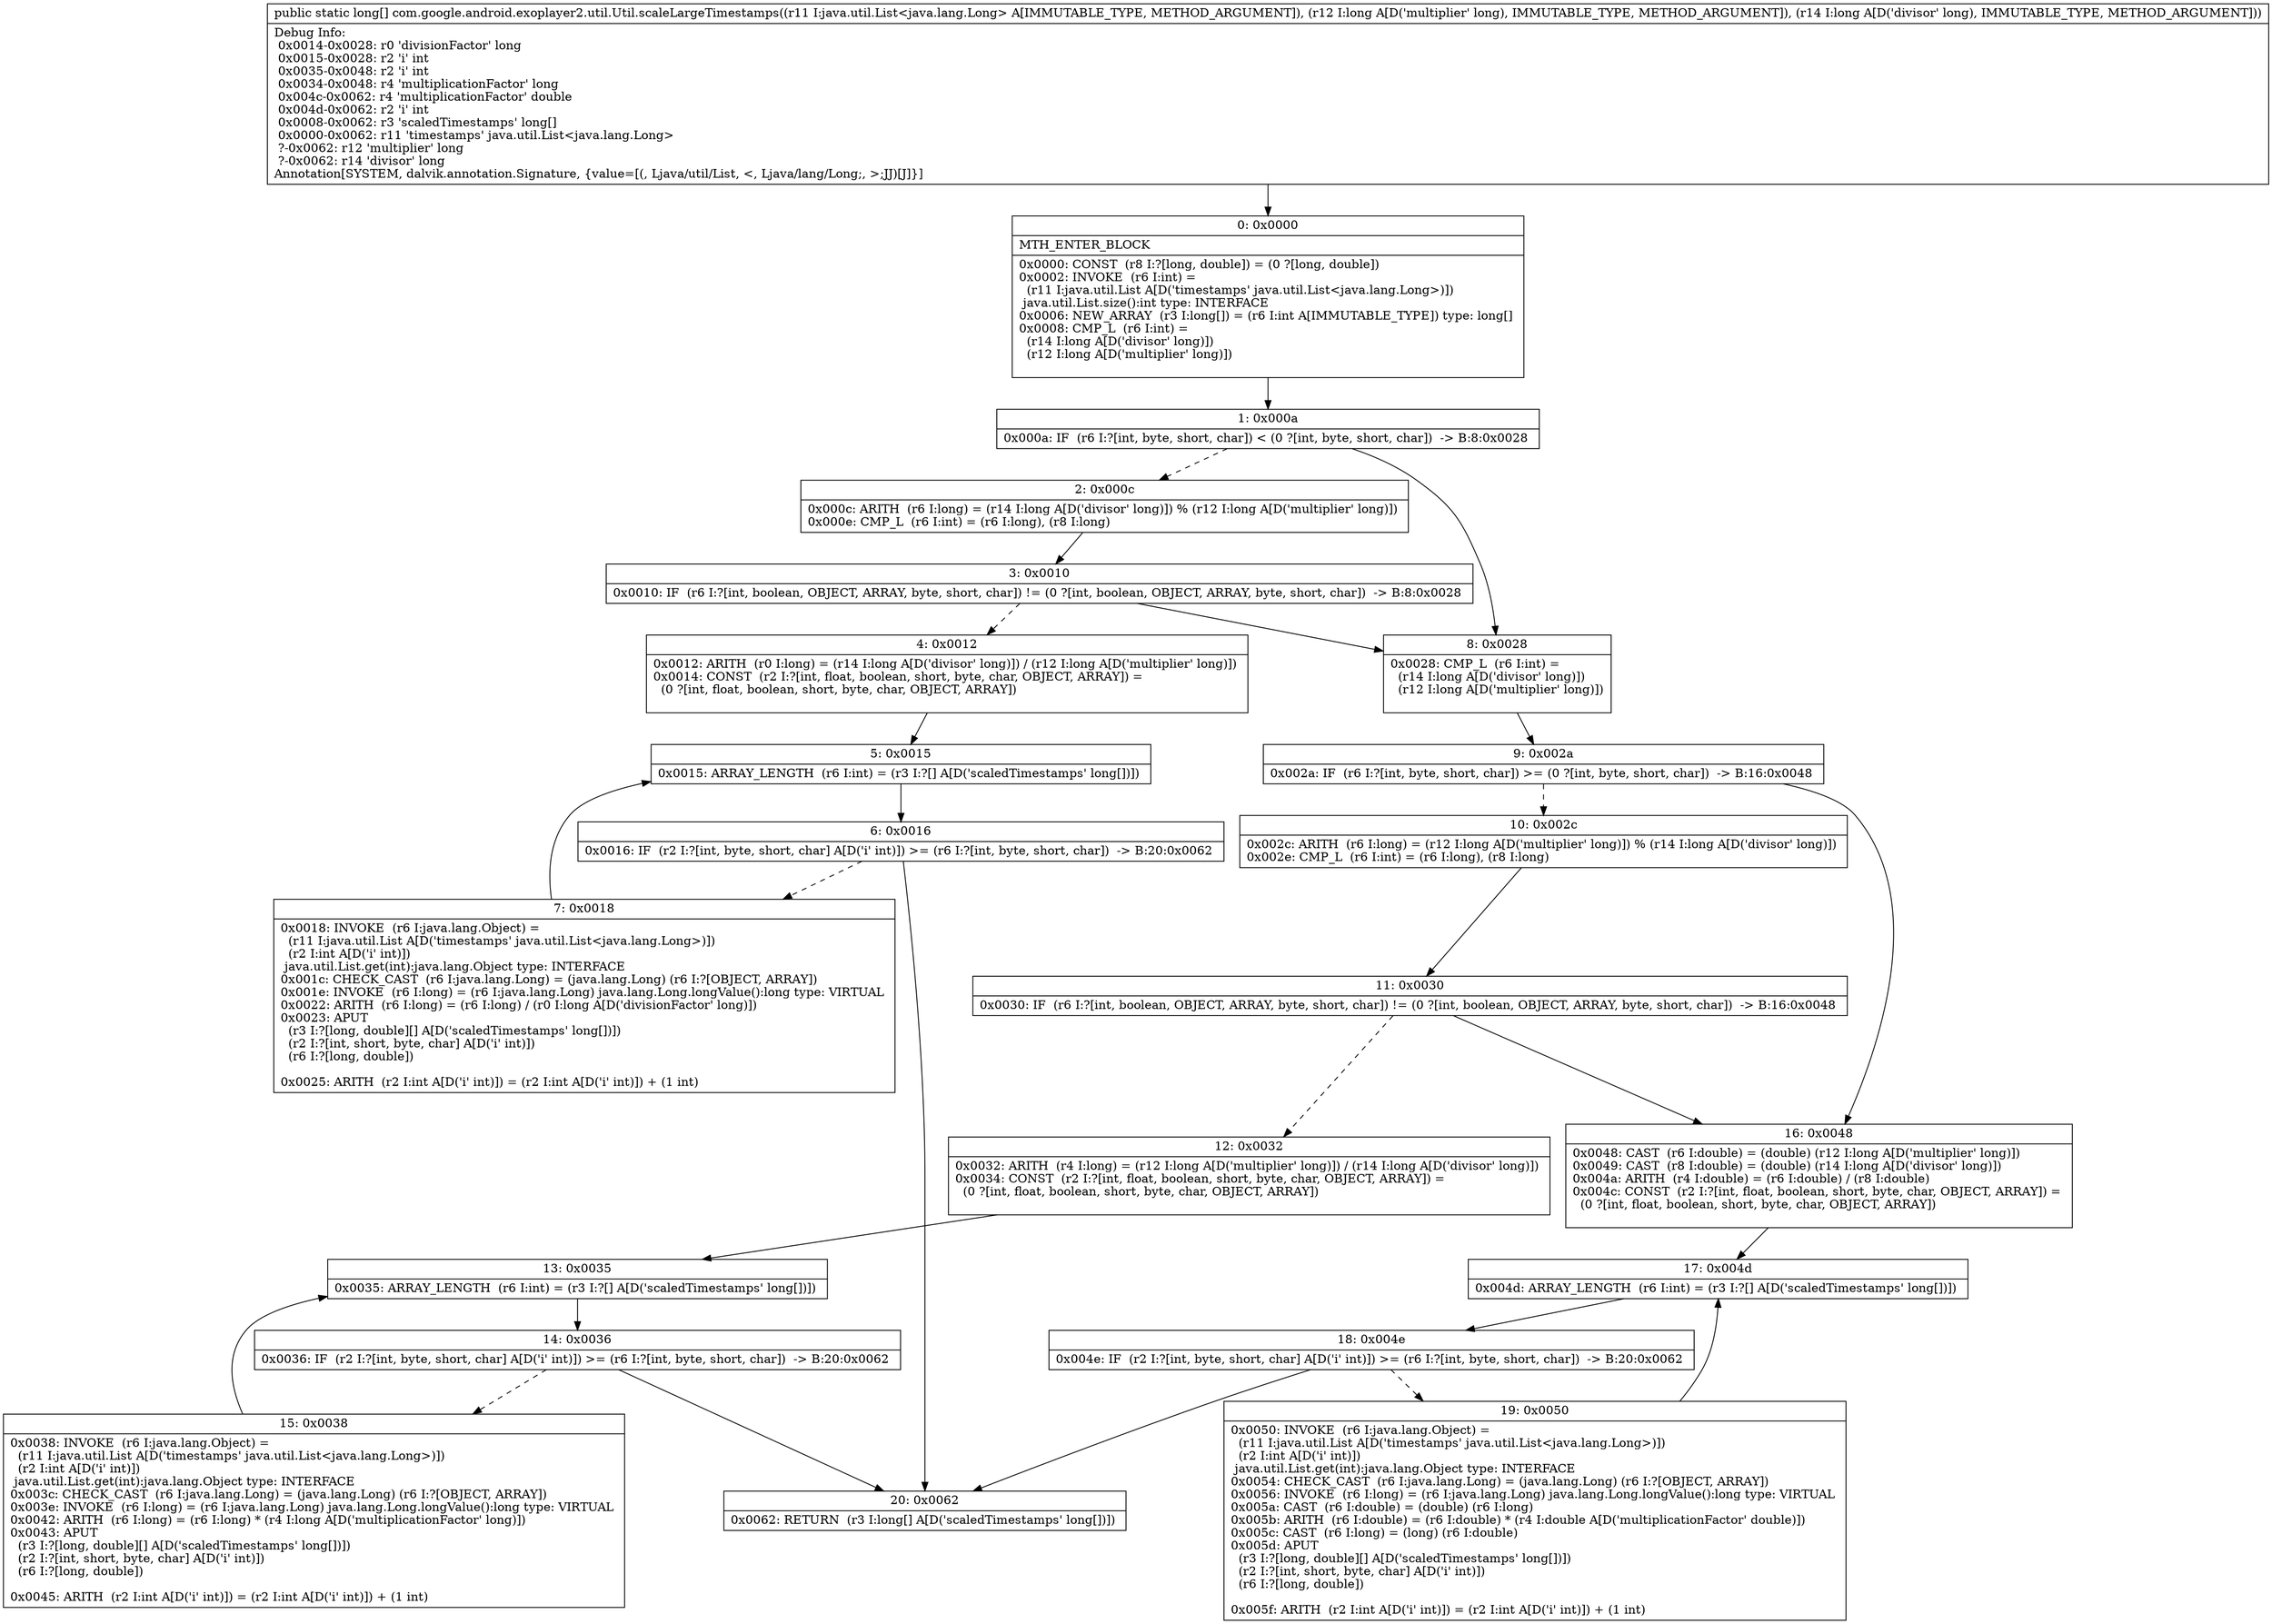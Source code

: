 digraph "CFG forcom.google.android.exoplayer2.util.Util.scaleLargeTimestamps(Ljava\/util\/List;JJ)[J" {
Node_0 [shape=record,label="{0\:\ 0x0000|MTH_ENTER_BLOCK\l|0x0000: CONST  (r8 I:?[long, double]) = (0 ?[long, double]) \l0x0002: INVOKE  (r6 I:int) = \l  (r11 I:java.util.List A[D('timestamps' java.util.List\<java.lang.Long\>)])\l java.util.List.size():int type: INTERFACE \l0x0006: NEW_ARRAY  (r3 I:long[]) = (r6 I:int A[IMMUTABLE_TYPE]) type: long[] \l0x0008: CMP_L  (r6 I:int) = \l  (r14 I:long A[D('divisor' long)])\l  (r12 I:long A[D('multiplier' long)])\l \l}"];
Node_1 [shape=record,label="{1\:\ 0x000a|0x000a: IF  (r6 I:?[int, byte, short, char]) \< (0 ?[int, byte, short, char])  \-\> B:8:0x0028 \l}"];
Node_2 [shape=record,label="{2\:\ 0x000c|0x000c: ARITH  (r6 I:long) = (r14 I:long A[D('divisor' long)]) % (r12 I:long A[D('multiplier' long)]) \l0x000e: CMP_L  (r6 I:int) = (r6 I:long), (r8 I:long) \l}"];
Node_3 [shape=record,label="{3\:\ 0x0010|0x0010: IF  (r6 I:?[int, boolean, OBJECT, ARRAY, byte, short, char]) != (0 ?[int, boolean, OBJECT, ARRAY, byte, short, char])  \-\> B:8:0x0028 \l}"];
Node_4 [shape=record,label="{4\:\ 0x0012|0x0012: ARITH  (r0 I:long) = (r14 I:long A[D('divisor' long)]) \/ (r12 I:long A[D('multiplier' long)]) \l0x0014: CONST  (r2 I:?[int, float, boolean, short, byte, char, OBJECT, ARRAY]) = \l  (0 ?[int, float, boolean, short, byte, char, OBJECT, ARRAY])\l \l}"];
Node_5 [shape=record,label="{5\:\ 0x0015|0x0015: ARRAY_LENGTH  (r6 I:int) = (r3 I:?[] A[D('scaledTimestamps' long[])]) \l}"];
Node_6 [shape=record,label="{6\:\ 0x0016|0x0016: IF  (r2 I:?[int, byte, short, char] A[D('i' int)]) \>= (r6 I:?[int, byte, short, char])  \-\> B:20:0x0062 \l}"];
Node_7 [shape=record,label="{7\:\ 0x0018|0x0018: INVOKE  (r6 I:java.lang.Object) = \l  (r11 I:java.util.List A[D('timestamps' java.util.List\<java.lang.Long\>)])\l  (r2 I:int A[D('i' int)])\l java.util.List.get(int):java.lang.Object type: INTERFACE \l0x001c: CHECK_CAST  (r6 I:java.lang.Long) = (java.lang.Long) (r6 I:?[OBJECT, ARRAY]) \l0x001e: INVOKE  (r6 I:long) = (r6 I:java.lang.Long) java.lang.Long.longValue():long type: VIRTUAL \l0x0022: ARITH  (r6 I:long) = (r6 I:long) \/ (r0 I:long A[D('divisionFactor' long)]) \l0x0023: APUT  \l  (r3 I:?[long, double][] A[D('scaledTimestamps' long[])])\l  (r2 I:?[int, short, byte, char] A[D('i' int)])\l  (r6 I:?[long, double])\l \l0x0025: ARITH  (r2 I:int A[D('i' int)]) = (r2 I:int A[D('i' int)]) + (1 int) \l}"];
Node_8 [shape=record,label="{8\:\ 0x0028|0x0028: CMP_L  (r6 I:int) = \l  (r14 I:long A[D('divisor' long)])\l  (r12 I:long A[D('multiplier' long)])\l \l}"];
Node_9 [shape=record,label="{9\:\ 0x002a|0x002a: IF  (r6 I:?[int, byte, short, char]) \>= (0 ?[int, byte, short, char])  \-\> B:16:0x0048 \l}"];
Node_10 [shape=record,label="{10\:\ 0x002c|0x002c: ARITH  (r6 I:long) = (r12 I:long A[D('multiplier' long)]) % (r14 I:long A[D('divisor' long)]) \l0x002e: CMP_L  (r6 I:int) = (r6 I:long), (r8 I:long) \l}"];
Node_11 [shape=record,label="{11\:\ 0x0030|0x0030: IF  (r6 I:?[int, boolean, OBJECT, ARRAY, byte, short, char]) != (0 ?[int, boolean, OBJECT, ARRAY, byte, short, char])  \-\> B:16:0x0048 \l}"];
Node_12 [shape=record,label="{12\:\ 0x0032|0x0032: ARITH  (r4 I:long) = (r12 I:long A[D('multiplier' long)]) \/ (r14 I:long A[D('divisor' long)]) \l0x0034: CONST  (r2 I:?[int, float, boolean, short, byte, char, OBJECT, ARRAY]) = \l  (0 ?[int, float, boolean, short, byte, char, OBJECT, ARRAY])\l \l}"];
Node_13 [shape=record,label="{13\:\ 0x0035|0x0035: ARRAY_LENGTH  (r6 I:int) = (r3 I:?[] A[D('scaledTimestamps' long[])]) \l}"];
Node_14 [shape=record,label="{14\:\ 0x0036|0x0036: IF  (r2 I:?[int, byte, short, char] A[D('i' int)]) \>= (r6 I:?[int, byte, short, char])  \-\> B:20:0x0062 \l}"];
Node_15 [shape=record,label="{15\:\ 0x0038|0x0038: INVOKE  (r6 I:java.lang.Object) = \l  (r11 I:java.util.List A[D('timestamps' java.util.List\<java.lang.Long\>)])\l  (r2 I:int A[D('i' int)])\l java.util.List.get(int):java.lang.Object type: INTERFACE \l0x003c: CHECK_CAST  (r6 I:java.lang.Long) = (java.lang.Long) (r6 I:?[OBJECT, ARRAY]) \l0x003e: INVOKE  (r6 I:long) = (r6 I:java.lang.Long) java.lang.Long.longValue():long type: VIRTUAL \l0x0042: ARITH  (r6 I:long) = (r6 I:long) * (r4 I:long A[D('multiplicationFactor' long)]) \l0x0043: APUT  \l  (r3 I:?[long, double][] A[D('scaledTimestamps' long[])])\l  (r2 I:?[int, short, byte, char] A[D('i' int)])\l  (r6 I:?[long, double])\l \l0x0045: ARITH  (r2 I:int A[D('i' int)]) = (r2 I:int A[D('i' int)]) + (1 int) \l}"];
Node_16 [shape=record,label="{16\:\ 0x0048|0x0048: CAST  (r6 I:double) = (double) (r12 I:long A[D('multiplier' long)]) \l0x0049: CAST  (r8 I:double) = (double) (r14 I:long A[D('divisor' long)]) \l0x004a: ARITH  (r4 I:double) = (r6 I:double) \/ (r8 I:double) \l0x004c: CONST  (r2 I:?[int, float, boolean, short, byte, char, OBJECT, ARRAY]) = \l  (0 ?[int, float, boolean, short, byte, char, OBJECT, ARRAY])\l \l}"];
Node_17 [shape=record,label="{17\:\ 0x004d|0x004d: ARRAY_LENGTH  (r6 I:int) = (r3 I:?[] A[D('scaledTimestamps' long[])]) \l}"];
Node_18 [shape=record,label="{18\:\ 0x004e|0x004e: IF  (r2 I:?[int, byte, short, char] A[D('i' int)]) \>= (r6 I:?[int, byte, short, char])  \-\> B:20:0x0062 \l}"];
Node_19 [shape=record,label="{19\:\ 0x0050|0x0050: INVOKE  (r6 I:java.lang.Object) = \l  (r11 I:java.util.List A[D('timestamps' java.util.List\<java.lang.Long\>)])\l  (r2 I:int A[D('i' int)])\l java.util.List.get(int):java.lang.Object type: INTERFACE \l0x0054: CHECK_CAST  (r6 I:java.lang.Long) = (java.lang.Long) (r6 I:?[OBJECT, ARRAY]) \l0x0056: INVOKE  (r6 I:long) = (r6 I:java.lang.Long) java.lang.Long.longValue():long type: VIRTUAL \l0x005a: CAST  (r6 I:double) = (double) (r6 I:long) \l0x005b: ARITH  (r6 I:double) = (r6 I:double) * (r4 I:double A[D('multiplicationFactor' double)]) \l0x005c: CAST  (r6 I:long) = (long) (r6 I:double) \l0x005d: APUT  \l  (r3 I:?[long, double][] A[D('scaledTimestamps' long[])])\l  (r2 I:?[int, short, byte, char] A[D('i' int)])\l  (r6 I:?[long, double])\l \l0x005f: ARITH  (r2 I:int A[D('i' int)]) = (r2 I:int A[D('i' int)]) + (1 int) \l}"];
Node_20 [shape=record,label="{20\:\ 0x0062|0x0062: RETURN  (r3 I:long[] A[D('scaledTimestamps' long[])]) \l}"];
MethodNode[shape=record,label="{public static long[] com.google.android.exoplayer2.util.Util.scaleLargeTimestamps((r11 I:java.util.List\<java.lang.Long\> A[IMMUTABLE_TYPE, METHOD_ARGUMENT]), (r12 I:long A[D('multiplier' long), IMMUTABLE_TYPE, METHOD_ARGUMENT]), (r14 I:long A[D('divisor' long), IMMUTABLE_TYPE, METHOD_ARGUMENT]))  | Debug Info:\l  0x0014\-0x0028: r0 'divisionFactor' long\l  0x0015\-0x0028: r2 'i' int\l  0x0035\-0x0048: r2 'i' int\l  0x0034\-0x0048: r4 'multiplicationFactor' long\l  0x004c\-0x0062: r4 'multiplicationFactor' double\l  0x004d\-0x0062: r2 'i' int\l  0x0008\-0x0062: r3 'scaledTimestamps' long[]\l  0x0000\-0x0062: r11 'timestamps' java.util.List\<java.lang.Long\>\l  ?\-0x0062: r12 'multiplier' long\l  ?\-0x0062: r14 'divisor' long\lAnnotation[SYSTEM, dalvik.annotation.Signature, \{value=[(, Ljava\/util\/List, \<, Ljava\/lang\/Long;, \>;JJ)[J]\}]\l}"];
MethodNode -> Node_0;
Node_0 -> Node_1;
Node_1 -> Node_2[style=dashed];
Node_1 -> Node_8;
Node_2 -> Node_3;
Node_3 -> Node_4[style=dashed];
Node_3 -> Node_8;
Node_4 -> Node_5;
Node_5 -> Node_6;
Node_6 -> Node_7[style=dashed];
Node_6 -> Node_20;
Node_7 -> Node_5;
Node_8 -> Node_9;
Node_9 -> Node_10[style=dashed];
Node_9 -> Node_16;
Node_10 -> Node_11;
Node_11 -> Node_12[style=dashed];
Node_11 -> Node_16;
Node_12 -> Node_13;
Node_13 -> Node_14;
Node_14 -> Node_15[style=dashed];
Node_14 -> Node_20;
Node_15 -> Node_13;
Node_16 -> Node_17;
Node_17 -> Node_18;
Node_18 -> Node_19[style=dashed];
Node_18 -> Node_20;
Node_19 -> Node_17;
}

